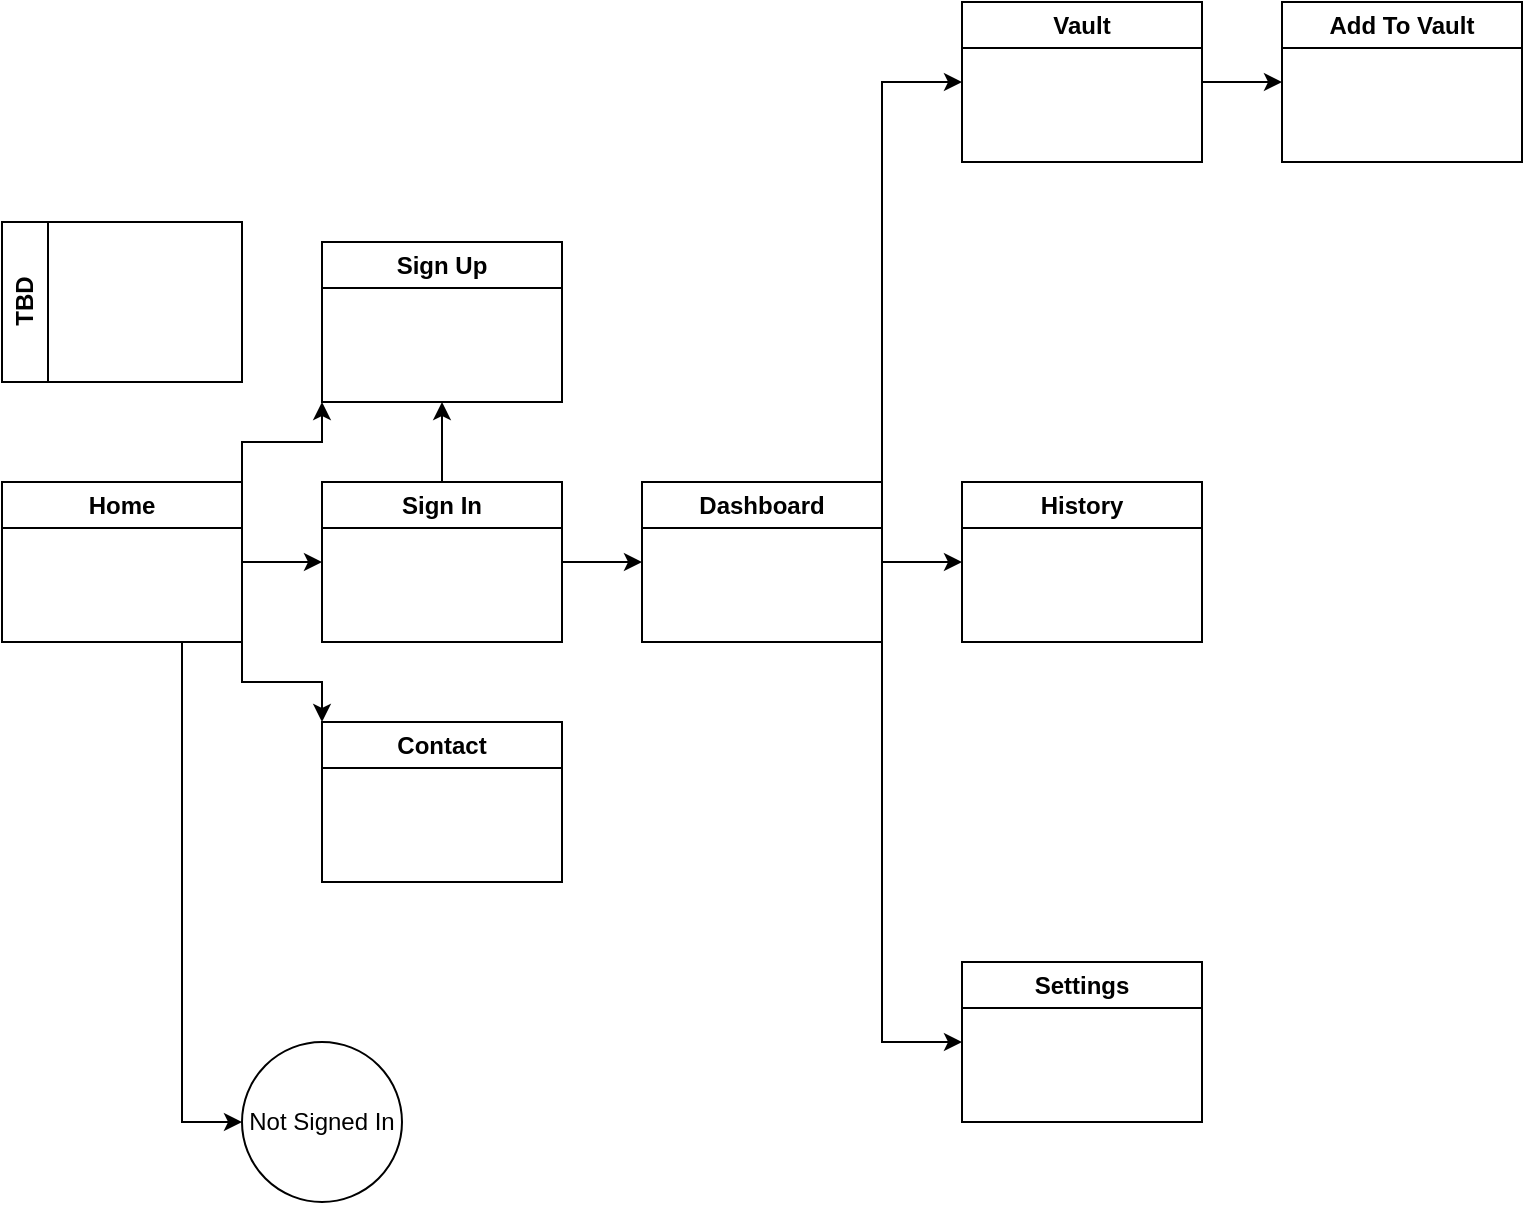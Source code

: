 <mxfile version="26.2.14">
  <diagram id="C5RBs43oDa-KdzZeNtuy" name="Page-1">
    <mxGraphModel dx="946" dy="578" grid="1" gridSize="10" guides="1" tooltips="1" connect="1" arrows="1" fold="1" page="1" pageScale="1" pageWidth="827" pageHeight="1169" math="0" shadow="0">
      <root>
        <mxCell id="WIyWlLk6GJQsqaUBKTNV-0" />
        <mxCell id="WIyWlLk6GJQsqaUBKTNV-1" parent="WIyWlLk6GJQsqaUBKTNV-0" />
        <mxCell id="9p62qBrcE_9piOtcCQSv-7" style="edgeStyle=orthogonalEdgeStyle;rounded=0;orthogonalLoop=1;jettySize=auto;html=1;exitX=1;exitY=0.5;exitDx=0;exitDy=0;entryX=0;entryY=0.5;entryDx=0;entryDy=0;" edge="1" parent="WIyWlLk6GJQsqaUBKTNV-1" source="9p62qBrcE_9piOtcCQSv-1" target="9p62qBrcE_9piOtcCQSv-4">
          <mxGeometry relative="1" as="geometry" />
        </mxCell>
        <mxCell id="9p62qBrcE_9piOtcCQSv-18" style="edgeStyle=orthogonalEdgeStyle;rounded=0;orthogonalLoop=1;jettySize=auto;html=1;exitX=1;exitY=0;exitDx=0;exitDy=0;entryX=0;entryY=1;entryDx=0;entryDy=0;" edge="1" parent="WIyWlLk6GJQsqaUBKTNV-1" source="9p62qBrcE_9piOtcCQSv-1" target="9p62qBrcE_9piOtcCQSv-5">
          <mxGeometry relative="1" as="geometry" />
        </mxCell>
        <mxCell id="9p62qBrcE_9piOtcCQSv-19" style="edgeStyle=orthogonalEdgeStyle;rounded=0;orthogonalLoop=1;jettySize=auto;html=1;exitX=1;exitY=1;exitDx=0;exitDy=0;entryX=0;entryY=0;entryDx=0;entryDy=0;" edge="1" parent="WIyWlLk6GJQsqaUBKTNV-1" source="9p62qBrcE_9piOtcCQSv-1" target="9p62qBrcE_9piOtcCQSv-17">
          <mxGeometry relative="1" as="geometry" />
        </mxCell>
        <mxCell id="9p62qBrcE_9piOtcCQSv-23" style="edgeStyle=orthogonalEdgeStyle;rounded=0;orthogonalLoop=1;jettySize=auto;html=1;exitX=0.75;exitY=1;exitDx=0;exitDy=0;entryX=0;entryY=0.5;entryDx=0;entryDy=0;" edge="1" parent="WIyWlLk6GJQsqaUBKTNV-1" source="9p62qBrcE_9piOtcCQSv-1" target="9p62qBrcE_9piOtcCQSv-22">
          <mxGeometry relative="1" as="geometry" />
        </mxCell>
        <mxCell id="9p62qBrcE_9piOtcCQSv-1" value="Home" style="swimlane;whiteSpace=wrap;html=1;" vertex="1" parent="WIyWlLk6GJQsqaUBKTNV-1">
          <mxGeometry x="40" y="280" width="120" height="80" as="geometry" />
        </mxCell>
        <mxCell id="9p62qBrcE_9piOtcCQSv-6" style="edgeStyle=orthogonalEdgeStyle;rounded=0;orthogonalLoop=1;jettySize=auto;html=1;exitX=0.5;exitY=0;exitDx=0;exitDy=0;entryX=0.5;entryY=1;entryDx=0;entryDy=0;" edge="1" parent="WIyWlLk6GJQsqaUBKTNV-1" source="9p62qBrcE_9piOtcCQSv-4" target="9p62qBrcE_9piOtcCQSv-5">
          <mxGeometry relative="1" as="geometry" />
        </mxCell>
        <mxCell id="9p62qBrcE_9piOtcCQSv-9" style="edgeStyle=orthogonalEdgeStyle;rounded=0;orthogonalLoop=1;jettySize=auto;html=1;exitX=1;exitY=0.5;exitDx=0;exitDy=0;entryX=0;entryY=0.5;entryDx=0;entryDy=0;" edge="1" parent="WIyWlLk6GJQsqaUBKTNV-1" source="9p62qBrcE_9piOtcCQSv-4" target="9p62qBrcE_9piOtcCQSv-8">
          <mxGeometry relative="1" as="geometry" />
        </mxCell>
        <mxCell id="9p62qBrcE_9piOtcCQSv-4" value="Sign In" style="swimlane;whiteSpace=wrap;html=1;" vertex="1" parent="WIyWlLk6GJQsqaUBKTNV-1">
          <mxGeometry x="200" y="280" width="120" height="80" as="geometry" />
        </mxCell>
        <mxCell id="9p62qBrcE_9piOtcCQSv-5" value="Sign Up" style="swimlane;whiteSpace=wrap;html=1;" vertex="1" parent="WIyWlLk6GJQsqaUBKTNV-1">
          <mxGeometry x="200" y="160" width="120" height="80" as="geometry" />
        </mxCell>
        <mxCell id="9p62qBrcE_9piOtcCQSv-13" style="edgeStyle=orthogonalEdgeStyle;rounded=0;orthogonalLoop=1;jettySize=auto;html=1;entryX=0;entryY=0.5;entryDx=0;entryDy=0;" edge="1" parent="WIyWlLk6GJQsqaUBKTNV-1" source="9p62qBrcE_9piOtcCQSv-8" target="9p62qBrcE_9piOtcCQSv-10">
          <mxGeometry relative="1" as="geometry" />
        </mxCell>
        <mxCell id="9p62qBrcE_9piOtcCQSv-14" style="edgeStyle=orthogonalEdgeStyle;rounded=0;orthogonalLoop=1;jettySize=auto;html=1;exitX=1;exitY=0;exitDx=0;exitDy=0;entryX=0;entryY=0.5;entryDx=0;entryDy=0;" edge="1" parent="WIyWlLk6GJQsqaUBKTNV-1" source="9p62qBrcE_9piOtcCQSv-8" target="9p62qBrcE_9piOtcCQSv-11">
          <mxGeometry relative="1" as="geometry" />
        </mxCell>
        <mxCell id="9p62qBrcE_9piOtcCQSv-15" style="edgeStyle=orthogonalEdgeStyle;rounded=0;orthogonalLoop=1;jettySize=auto;html=1;exitX=1;exitY=1;exitDx=0;exitDy=0;entryX=0;entryY=0.5;entryDx=0;entryDy=0;" edge="1" parent="WIyWlLk6GJQsqaUBKTNV-1" source="9p62qBrcE_9piOtcCQSv-8" target="9p62qBrcE_9piOtcCQSv-12">
          <mxGeometry relative="1" as="geometry" />
        </mxCell>
        <mxCell id="9p62qBrcE_9piOtcCQSv-8" value="Dashboard" style="swimlane;whiteSpace=wrap;html=1;" vertex="1" parent="WIyWlLk6GJQsqaUBKTNV-1">
          <mxGeometry x="360" y="280" width="120" height="80" as="geometry" />
        </mxCell>
        <mxCell id="9p62qBrcE_9piOtcCQSv-10" value="History" style="swimlane;whiteSpace=wrap;html=1;" vertex="1" parent="WIyWlLk6GJQsqaUBKTNV-1">
          <mxGeometry x="520" y="280" width="120" height="80" as="geometry" />
        </mxCell>
        <mxCell id="9p62qBrcE_9piOtcCQSv-26" style="edgeStyle=orthogonalEdgeStyle;rounded=0;orthogonalLoop=1;jettySize=auto;html=1;exitX=1;exitY=0.5;exitDx=0;exitDy=0;entryX=0;entryY=0.5;entryDx=0;entryDy=0;" edge="1" parent="WIyWlLk6GJQsqaUBKTNV-1" source="9p62qBrcE_9piOtcCQSv-11" target="9p62qBrcE_9piOtcCQSv-25">
          <mxGeometry relative="1" as="geometry" />
        </mxCell>
        <mxCell id="9p62qBrcE_9piOtcCQSv-11" value="Vault" style="swimlane;whiteSpace=wrap;html=1;" vertex="1" parent="WIyWlLk6GJQsqaUBKTNV-1">
          <mxGeometry x="520" y="40" width="120" height="80" as="geometry" />
        </mxCell>
        <mxCell id="9p62qBrcE_9piOtcCQSv-12" value="Settings" style="swimlane;whiteSpace=wrap;html=1;" vertex="1" parent="WIyWlLk6GJQsqaUBKTNV-1">
          <mxGeometry x="520" y="520" width="120" height="80" as="geometry" />
        </mxCell>
        <mxCell id="9p62qBrcE_9piOtcCQSv-17" value="Contact" style="swimlane;whiteSpace=wrap;html=1;" vertex="1" parent="WIyWlLk6GJQsqaUBKTNV-1">
          <mxGeometry x="200" y="400" width="120" height="80" as="geometry" />
        </mxCell>
        <mxCell id="9p62qBrcE_9piOtcCQSv-22" value="Not Signed In" style="ellipse;whiteSpace=wrap;html=1;aspect=fixed;" vertex="1" parent="WIyWlLk6GJQsqaUBKTNV-1">
          <mxGeometry x="160" y="560" width="80" height="80" as="geometry" />
        </mxCell>
        <mxCell id="9p62qBrcE_9piOtcCQSv-24" value="TBD" style="swimlane;horizontal=0;whiteSpace=wrap;html=1;" vertex="1" parent="WIyWlLk6GJQsqaUBKTNV-1">
          <mxGeometry x="40" y="150" width="120" height="80" as="geometry" />
        </mxCell>
        <mxCell id="9p62qBrcE_9piOtcCQSv-25" value="Add To Vault" style="swimlane;whiteSpace=wrap;html=1;startSize=23;" vertex="1" parent="WIyWlLk6GJQsqaUBKTNV-1">
          <mxGeometry x="680" y="40" width="120" height="80" as="geometry" />
        </mxCell>
      </root>
    </mxGraphModel>
  </diagram>
</mxfile>
